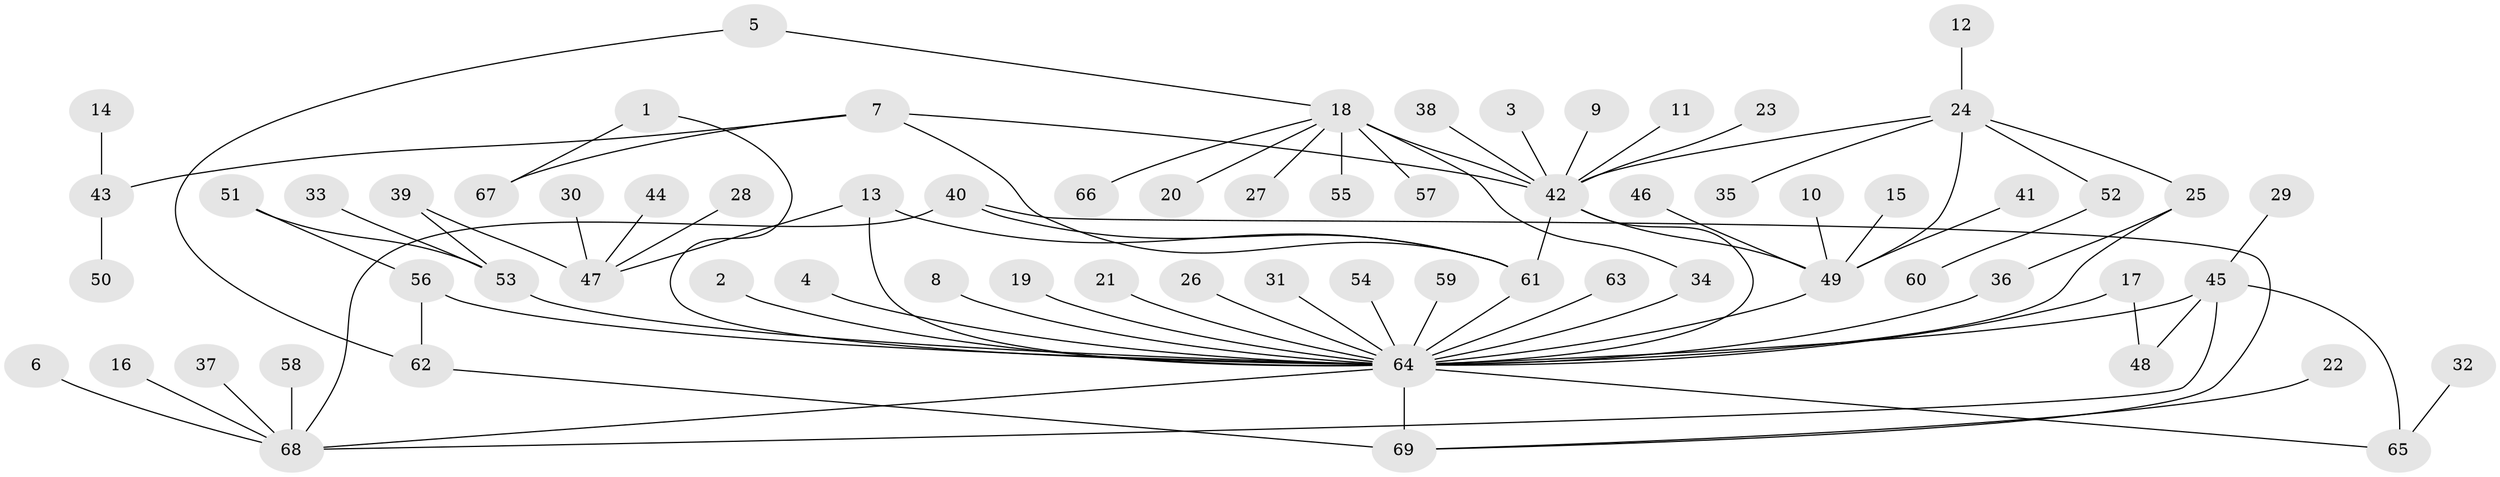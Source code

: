 // original degree distribution, {28: 0.007518796992481203, 2: 0.21052631578947367, 9: 0.007518796992481203, 1: 0.518796992481203, 4: 0.06015037593984962, 6: 0.03759398496240601, 3: 0.09022556390977443, 5: 0.05263157894736842, 7: 0.007518796992481203, 8: 0.007518796992481203}
// Generated by graph-tools (version 1.1) at 2025/49/03/09/25 03:49:59]
// undirected, 69 vertices, 86 edges
graph export_dot {
graph [start="1"]
  node [color=gray90,style=filled];
  1;
  2;
  3;
  4;
  5;
  6;
  7;
  8;
  9;
  10;
  11;
  12;
  13;
  14;
  15;
  16;
  17;
  18;
  19;
  20;
  21;
  22;
  23;
  24;
  25;
  26;
  27;
  28;
  29;
  30;
  31;
  32;
  33;
  34;
  35;
  36;
  37;
  38;
  39;
  40;
  41;
  42;
  43;
  44;
  45;
  46;
  47;
  48;
  49;
  50;
  51;
  52;
  53;
  54;
  55;
  56;
  57;
  58;
  59;
  60;
  61;
  62;
  63;
  64;
  65;
  66;
  67;
  68;
  69;
  1 -- 64 [weight=1.0];
  1 -- 67 [weight=1.0];
  2 -- 64 [weight=1.0];
  3 -- 42 [weight=1.0];
  4 -- 64 [weight=1.0];
  5 -- 18 [weight=1.0];
  5 -- 62 [weight=1.0];
  6 -- 68 [weight=1.0];
  7 -- 42 [weight=1.0];
  7 -- 43 [weight=1.0];
  7 -- 61 [weight=1.0];
  7 -- 67 [weight=1.0];
  8 -- 64 [weight=1.0];
  9 -- 42 [weight=1.0];
  10 -- 49 [weight=1.0];
  11 -- 42 [weight=1.0];
  12 -- 24 [weight=1.0];
  13 -- 47 [weight=1.0];
  13 -- 61 [weight=1.0];
  13 -- 64 [weight=1.0];
  14 -- 43 [weight=1.0];
  15 -- 49 [weight=1.0];
  16 -- 68 [weight=1.0];
  17 -- 48 [weight=1.0];
  17 -- 64 [weight=1.0];
  18 -- 20 [weight=1.0];
  18 -- 27 [weight=1.0];
  18 -- 34 [weight=1.0];
  18 -- 42 [weight=3.0];
  18 -- 55 [weight=1.0];
  18 -- 57 [weight=1.0];
  18 -- 66 [weight=1.0];
  19 -- 64 [weight=1.0];
  21 -- 64 [weight=1.0];
  22 -- 69 [weight=1.0];
  23 -- 42 [weight=1.0];
  24 -- 25 [weight=1.0];
  24 -- 35 [weight=1.0];
  24 -- 42 [weight=1.0];
  24 -- 49 [weight=1.0];
  24 -- 52 [weight=1.0];
  25 -- 36 [weight=1.0];
  25 -- 64 [weight=1.0];
  26 -- 64 [weight=1.0];
  28 -- 47 [weight=1.0];
  29 -- 45 [weight=1.0];
  30 -- 47 [weight=1.0];
  31 -- 64 [weight=1.0];
  32 -- 65 [weight=1.0];
  33 -- 53 [weight=1.0];
  34 -- 64 [weight=1.0];
  36 -- 64 [weight=1.0];
  37 -- 68 [weight=1.0];
  38 -- 42 [weight=1.0];
  39 -- 47 [weight=1.0];
  39 -- 53 [weight=1.0];
  40 -- 61 [weight=1.0];
  40 -- 68 [weight=1.0];
  40 -- 69 [weight=1.0];
  41 -- 49 [weight=1.0];
  42 -- 49 [weight=1.0];
  42 -- 61 [weight=1.0];
  42 -- 64 [weight=1.0];
  43 -- 50 [weight=1.0];
  44 -- 47 [weight=1.0];
  45 -- 48 [weight=1.0];
  45 -- 64 [weight=2.0];
  45 -- 65 [weight=1.0];
  45 -- 68 [weight=1.0];
  46 -- 49 [weight=1.0];
  49 -- 64 [weight=1.0];
  51 -- 53 [weight=1.0];
  51 -- 56 [weight=1.0];
  52 -- 60 [weight=1.0];
  53 -- 64 [weight=1.0];
  54 -- 64 [weight=1.0];
  56 -- 62 [weight=1.0];
  56 -- 64 [weight=1.0];
  58 -- 68 [weight=1.0];
  59 -- 64 [weight=1.0];
  61 -- 64 [weight=1.0];
  62 -- 69 [weight=1.0];
  63 -- 64 [weight=1.0];
  64 -- 65 [weight=1.0];
  64 -- 68 [weight=1.0];
  64 -- 69 [weight=2.0];
}
